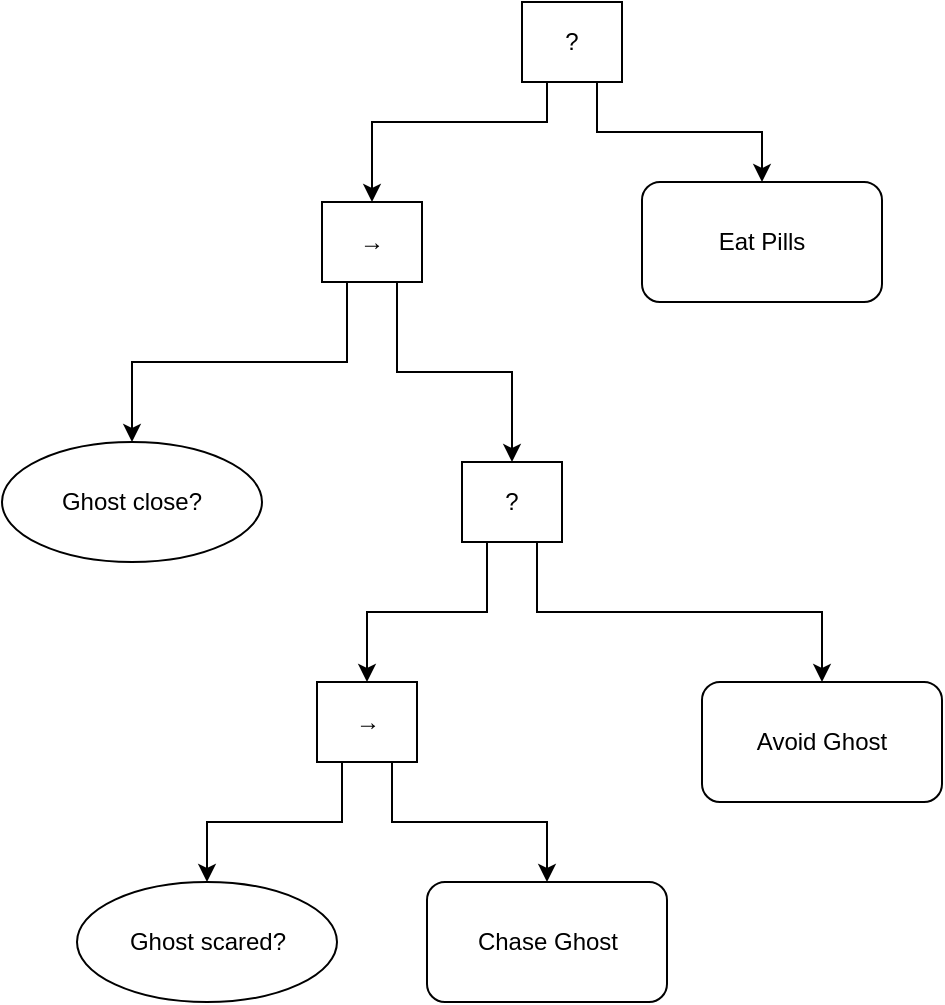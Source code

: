 <mxfile version="19.0.3" type="device"><diagram id="Uz0nU4R2edZAS8g7YsvN" name="Page-1"><mxGraphModel dx="1210" dy="1180" grid="1" gridSize="10" guides="1" tooltips="1" connect="1" arrows="1" fold="1" page="1" pageScale="1" pageWidth="850" pageHeight="1100" math="0" shadow="0"><root><mxCell id="0"/><mxCell id="1" parent="0"/><mxCell id="Edi8OcS_mZ5x52OZY4-v-1" value="Eat Pills" style="rounded=1;whiteSpace=wrap;html=1;" vertex="1" parent="1"><mxGeometry x="450" y="140" width="120" height="60" as="geometry"/></mxCell><mxCell id="Edi8OcS_mZ5x52OZY4-v-2" value="Avoid Ghost" style="rounded=1;whiteSpace=wrap;html=1;" vertex="1" parent="1"><mxGeometry x="480" y="390" width="120" height="60" as="geometry"/></mxCell><mxCell id="Edi8OcS_mZ5x52OZY4-v-3" value="Chase Ghost" style="rounded=1;whiteSpace=wrap;html=1;" vertex="1" parent="1"><mxGeometry x="342.5" y="490" width="120" height="60" as="geometry"/></mxCell><mxCell id="Edi8OcS_mZ5x52OZY4-v-11" style="edgeStyle=orthogonalEdgeStyle;rounded=0;orthogonalLoop=1;jettySize=auto;html=1;exitX=0.25;exitY=1;exitDx=0;exitDy=0;entryX=0.5;entryY=0;entryDx=0;entryDy=0;" edge="1" parent="1" source="Edi8OcS_mZ5x52OZY4-v-4" target="Edi8OcS_mZ5x52OZY4-v-6"><mxGeometry relative="1" as="geometry"><Array as="points"><mxPoint x="403" y="110"/><mxPoint x="315" y="110"/></Array></mxGeometry></mxCell><mxCell id="Edi8OcS_mZ5x52OZY4-v-12" style="edgeStyle=orthogonalEdgeStyle;rounded=0;orthogonalLoop=1;jettySize=auto;html=1;exitX=0.75;exitY=1;exitDx=0;exitDy=0;entryX=0.5;entryY=0;entryDx=0;entryDy=0;" edge="1" parent="1" source="Edi8OcS_mZ5x52OZY4-v-4" target="Edi8OcS_mZ5x52OZY4-v-1"><mxGeometry relative="1" as="geometry"/></mxCell><mxCell id="Edi8OcS_mZ5x52OZY4-v-4" value="?" style="rounded=0;whiteSpace=wrap;html=1;" vertex="1" parent="1"><mxGeometry x="390" y="50" width="50" height="40" as="geometry"/></mxCell><mxCell id="Edi8OcS_mZ5x52OZY4-v-13" style="edgeStyle=orthogonalEdgeStyle;rounded=0;orthogonalLoop=1;jettySize=auto;html=1;exitX=0.25;exitY=1;exitDx=0;exitDy=0;entryX=0.5;entryY=0;entryDx=0;entryDy=0;" edge="1" parent="1" source="Edi8OcS_mZ5x52OZY4-v-6" target="Edi8OcS_mZ5x52OZY4-v-7"><mxGeometry relative="1" as="geometry"/></mxCell><mxCell id="Edi8OcS_mZ5x52OZY4-v-14" style="edgeStyle=orthogonalEdgeStyle;rounded=0;orthogonalLoop=1;jettySize=auto;html=1;exitX=0.75;exitY=1;exitDx=0;exitDy=0;entryX=0.5;entryY=0;entryDx=0;entryDy=0;" edge="1" parent="1" source="Edi8OcS_mZ5x52OZY4-v-6" target="Edi8OcS_mZ5x52OZY4-v-9"><mxGeometry relative="1" as="geometry"/></mxCell><mxCell id="Edi8OcS_mZ5x52OZY4-v-6" value="→" style="rounded=0;whiteSpace=wrap;html=1;" vertex="1" parent="1"><mxGeometry x="290" y="150" width="50" height="40" as="geometry"/></mxCell><mxCell id="Edi8OcS_mZ5x52OZY4-v-7" value="Ghost close?" style="ellipse;whiteSpace=wrap;html=1;" vertex="1" parent="1"><mxGeometry x="130" y="270" width="130" height="60" as="geometry"/></mxCell><mxCell id="Edi8OcS_mZ5x52OZY4-v-8" value="Ghost scared?" style="ellipse;whiteSpace=wrap;html=1;" vertex="1" parent="1"><mxGeometry x="167.5" y="490" width="130" height="60" as="geometry"/></mxCell><mxCell id="Edi8OcS_mZ5x52OZY4-v-17" style="edgeStyle=orthogonalEdgeStyle;rounded=0;orthogonalLoop=1;jettySize=auto;html=1;exitX=0.25;exitY=1;exitDx=0;exitDy=0;entryX=0.5;entryY=0;entryDx=0;entryDy=0;" edge="1" parent="1" source="Edi8OcS_mZ5x52OZY4-v-9" target="Edi8OcS_mZ5x52OZY4-v-10"><mxGeometry relative="1" as="geometry"/></mxCell><mxCell id="Edi8OcS_mZ5x52OZY4-v-18" style="edgeStyle=orthogonalEdgeStyle;rounded=0;orthogonalLoop=1;jettySize=auto;html=1;exitX=0.75;exitY=1;exitDx=0;exitDy=0;entryX=0.5;entryY=0;entryDx=0;entryDy=0;" edge="1" parent="1" source="Edi8OcS_mZ5x52OZY4-v-9" target="Edi8OcS_mZ5x52OZY4-v-2"><mxGeometry relative="1" as="geometry"/></mxCell><mxCell id="Edi8OcS_mZ5x52OZY4-v-9" value="?" style="rounded=0;whiteSpace=wrap;html=1;" vertex="1" parent="1"><mxGeometry x="360" y="280" width="50" height="40" as="geometry"/></mxCell><mxCell id="Edi8OcS_mZ5x52OZY4-v-15" style="edgeStyle=orthogonalEdgeStyle;rounded=0;orthogonalLoop=1;jettySize=auto;html=1;exitX=0.25;exitY=1;exitDx=0;exitDy=0;entryX=0.5;entryY=0;entryDx=0;entryDy=0;" edge="1" parent="1" source="Edi8OcS_mZ5x52OZY4-v-10" target="Edi8OcS_mZ5x52OZY4-v-8"><mxGeometry relative="1" as="geometry"/></mxCell><mxCell id="Edi8OcS_mZ5x52OZY4-v-16" style="edgeStyle=orthogonalEdgeStyle;rounded=0;orthogonalLoop=1;jettySize=auto;html=1;exitX=0.75;exitY=1;exitDx=0;exitDy=0;entryX=0.5;entryY=0;entryDx=0;entryDy=0;" edge="1" parent="1" source="Edi8OcS_mZ5x52OZY4-v-10" target="Edi8OcS_mZ5x52OZY4-v-3"><mxGeometry relative="1" as="geometry"/></mxCell><mxCell id="Edi8OcS_mZ5x52OZY4-v-10" value="→" style="rounded=0;whiteSpace=wrap;html=1;" vertex="1" parent="1"><mxGeometry x="287.5" y="390" width="50" height="40" as="geometry"/></mxCell></root></mxGraphModel></diagram></mxfile>